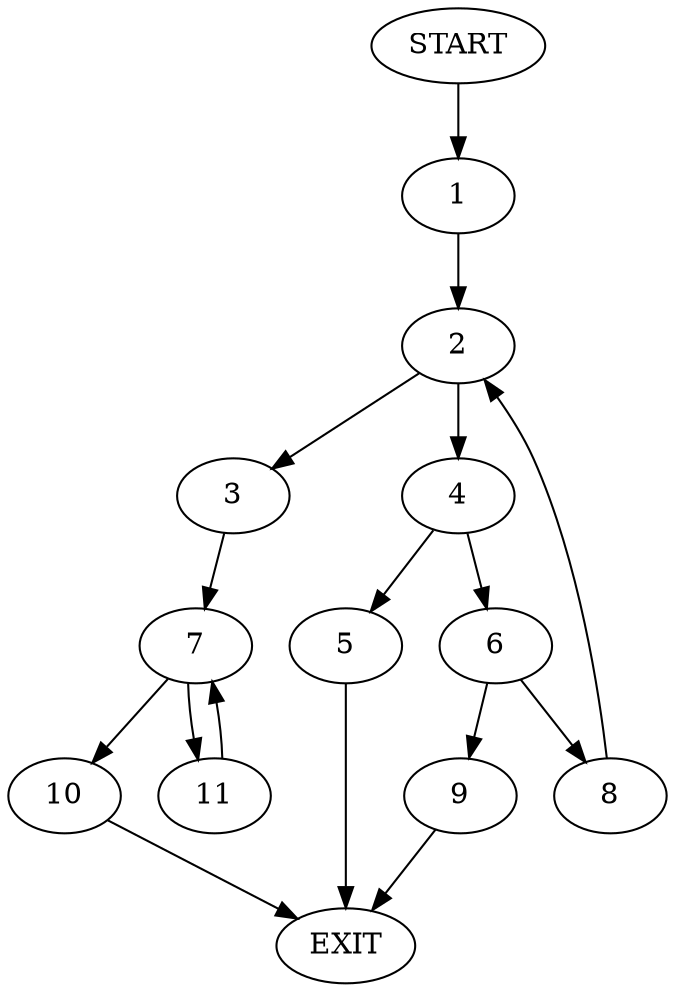 digraph {
0 [label="START"]
12 [label="EXIT"]
0 -> 1
1 -> 2
2 -> 3
2 -> 4
4 -> 5
4 -> 6
3 -> 7
5 -> 12
6 -> 8
6 -> 9
8 -> 2
9 -> 12
7 -> 10
7 -> 11
10 -> 12
11 -> 7
}
